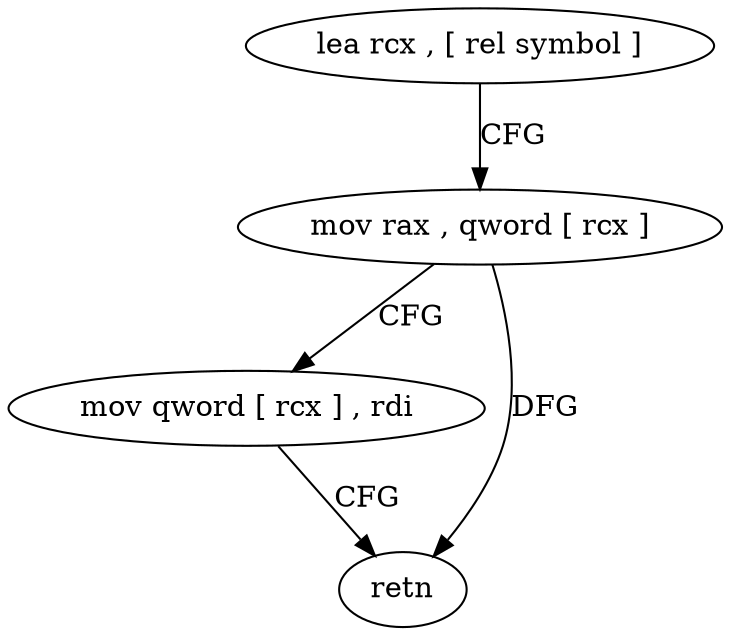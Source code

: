 digraph "func" {
"4230368" [label = "lea rcx , [ rel symbol ]" ]
"4230375" [label = "mov rax , qword [ rcx ]" ]
"4230378" [label = "mov qword [ rcx ] , rdi" ]
"4230381" [label = "retn" ]
"4230368" -> "4230375" [ label = "CFG" ]
"4230375" -> "4230378" [ label = "CFG" ]
"4230375" -> "4230381" [ label = "DFG" ]
"4230378" -> "4230381" [ label = "CFG" ]
}
